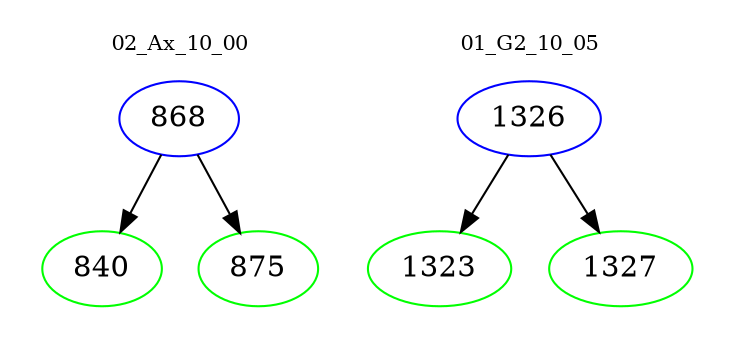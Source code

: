 digraph{
subgraph cluster_0 {
color = white
label = "02_Ax_10_00";
fontsize=10;
T0_868 [label="868", color="blue"]
T0_868 -> T0_840 [color="black"]
T0_840 [label="840", color="green"]
T0_868 -> T0_875 [color="black"]
T0_875 [label="875", color="green"]
}
subgraph cluster_1 {
color = white
label = "01_G2_10_05";
fontsize=10;
T1_1326 [label="1326", color="blue"]
T1_1326 -> T1_1323 [color="black"]
T1_1323 [label="1323", color="green"]
T1_1326 -> T1_1327 [color="black"]
T1_1327 [label="1327", color="green"]
}
}
